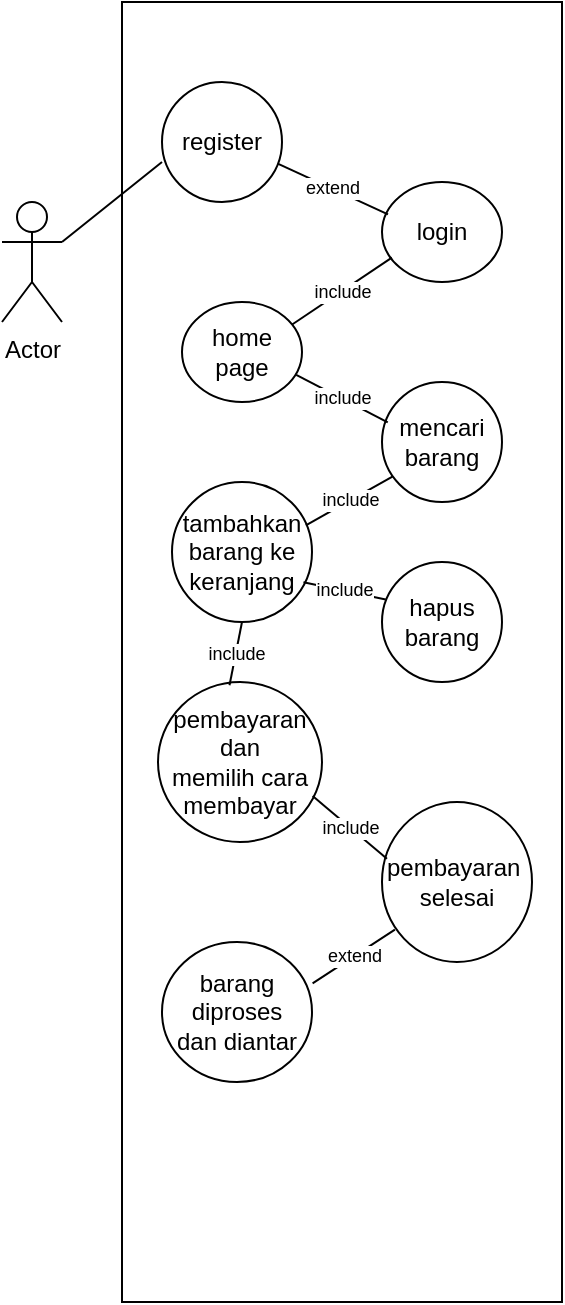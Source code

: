 <mxfile version="24.7.7">
  <diagram name="Page-1" id="LaOTVYIouEwNhB-Vdn-D">
    <mxGraphModel dx="637" dy="343" grid="1" gridSize="10" guides="1" tooltips="1" connect="1" arrows="1" fold="1" page="1" pageScale="1" pageWidth="850" pageHeight="1100" math="0" shadow="0">
      <root>
        <mxCell id="0" />
        <mxCell id="1" parent="0" />
        <mxCell id="KcF6cn3DwsQhl4pS27pQ-1" value="Actor" style="shape=umlActor;verticalLabelPosition=bottom;verticalAlign=top;html=1;outlineConnect=0;" vertex="1" parent="1">
          <mxGeometry x="310" y="120" width="30" height="60" as="geometry" />
        </mxCell>
        <mxCell id="KcF6cn3DwsQhl4pS27pQ-2" value="" style="rounded=0;whiteSpace=wrap;html=1;" vertex="1" parent="1">
          <mxGeometry x="370" y="20" width="220" height="650" as="geometry" />
        </mxCell>
        <mxCell id="KcF6cn3DwsQhl4pS27pQ-4" value="register" style="ellipse;whiteSpace=wrap;html=1;" vertex="1" parent="1">
          <mxGeometry x="390" y="60" width="60" height="60" as="geometry" />
        </mxCell>
        <mxCell id="KcF6cn3DwsQhl4pS27pQ-5" value="" style="endArrow=none;html=1;rounded=0;exitX=1;exitY=0.333;exitDx=0;exitDy=0;exitPerimeter=0;entryX=0;entryY=0.667;entryDx=0;entryDy=0;entryPerimeter=0;" edge="1" parent="1" source="KcF6cn3DwsQhl4pS27pQ-1" target="KcF6cn3DwsQhl4pS27pQ-4">
          <mxGeometry width="50" height="50" relative="1" as="geometry">
            <mxPoint x="400" y="180" as="sourcePoint" />
            <mxPoint x="450" y="130" as="targetPoint" />
          </mxGeometry>
        </mxCell>
        <mxCell id="KcF6cn3DwsQhl4pS27pQ-6" value="login" style="ellipse;whiteSpace=wrap;html=1;" vertex="1" parent="1">
          <mxGeometry x="500" y="110" width="60" height="50" as="geometry" />
        </mxCell>
        <mxCell id="KcF6cn3DwsQhl4pS27pQ-16" value="home page" style="ellipse;whiteSpace=wrap;html=1;" vertex="1" parent="1">
          <mxGeometry x="400" y="170" width="60" height="50" as="geometry" />
        </mxCell>
        <mxCell id="KcF6cn3DwsQhl4pS27pQ-17" value="include" style="endArrow=none;html=1;rounded=0;entryX=0.082;entryY=0.757;entryDx=0;entryDy=0;entryPerimeter=0;exitX=0.918;exitY=0.225;exitDx=0;exitDy=0;exitPerimeter=0;fontSize=9;" edge="1" parent="1" source="KcF6cn3DwsQhl4pS27pQ-16" target="KcF6cn3DwsQhl4pS27pQ-6">
          <mxGeometry width="50" height="50" relative="1" as="geometry">
            <mxPoint x="430" y="240" as="sourcePoint" />
            <mxPoint x="480" y="190" as="targetPoint" />
          </mxGeometry>
        </mxCell>
        <mxCell id="KcF6cn3DwsQhl4pS27pQ-20" value="mencari barang" style="ellipse;whiteSpace=wrap;html=1;" vertex="1" parent="1">
          <mxGeometry x="500" y="210" width="60" height="60" as="geometry" />
        </mxCell>
        <mxCell id="KcF6cn3DwsQhl4pS27pQ-21" value="include" style="endArrow=none;html=1;rounded=0;entryX=0.048;entryY=0.337;entryDx=0;entryDy=0;entryPerimeter=0;exitX=0.952;exitY=0.728;exitDx=0;exitDy=0;exitPerimeter=0;fontSize=9;" edge="1" parent="1" source="KcF6cn3DwsQhl4pS27pQ-16" target="KcF6cn3DwsQhl4pS27pQ-20">
          <mxGeometry width="50" height="50" relative="1" as="geometry">
            <mxPoint x="430" y="240" as="sourcePoint" />
            <mxPoint x="480" y="190" as="targetPoint" />
          </mxGeometry>
        </mxCell>
        <mxCell id="KcF6cn3DwsQhl4pS27pQ-23" value="tambahkan barang ke keranjang" style="ellipse;whiteSpace=wrap;html=1;" vertex="1" parent="1">
          <mxGeometry x="395" y="260" width="70" height="70" as="geometry" />
        </mxCell>
        <mxCell id="KcF6cn3DwsQhl4pS27pQ-24" value="include" style="endArrow=none;html=1;rounded=0;entryX=0.087;entryY=0.789;entryDx=0;entryDy=0;entryPerimeter=0;exitX=0.956;exitY=0.309;exitDx=0;exitDy=0;exitPerimeter=0;fontSize=9;" edge="1" parent="1" source="KcF6cn3DwsQhl4pS27pQ-23" target="KcF6cn3DwsQhl4pS27pQ-20">
          <mxGeometry width="50" height="50" relative="1" as="geometry">
            <mxPoint x="430" y="280" as="sourcePoint" />
            <mxPoint x="480" y="230" as="targetPoint" />
          </mxGeometry>
        </mxCell>
        <mxCell id="KcF6cn3DwsQhl4pS27pQ-26" value="hapus barang" style="ellipse;whiteSpace=wrap;html=1;" vertex="1" parent="1">
          <mxGeometry x="500" y="300" width="60" height="60" as="geometry" />
        </mxCell>
        <mxCell id="KcF6cn3DwsQhl4pS27pQ-27" value="include" style="endArrow=none;html=1;rounded=0;entryX=0.031;entryY=0.312;entryDx=0;entryDy=0;entryPerimeter=0;exitX=0.939;exitY=0.716;exitDx=0;exitDy=0;exitPerimeter=0;fontSize=9;" edge="1" parent="1" source="KcF6cn3DwsQhl4pS27pQ-23" target="KcF6cn3DwsQhl4pS27pQ-26">
          <mxGeometry width="50" height="50" relative="1" as="geometry">
            <mxPoint x="420" y="320" as="sourcePoint" />
            <mxPoint x="470" y="270" as="targetPoint" />
          </mxGeometry>
        </mxCell>
        <mxCell id="KcF6cn3DwsQhl4pS27pQ-29" value="pembayaran dan&lt;div&gt;memilih cara membayar&lt;/div&gt;" style="ellipse;whiteSpace=wrap;html=1;" vertex="1" parent="1">
          <mxGeometry x="388" y="360" width="82" height="80" as="geometry" />
        </mxCell>
        <mxCell id="KcF6cn3DwsQhl4pS27pQ-30" value="include" style="endArrow=none;html=1;rounded=0;entryX=0.5;entryY=1;entryDx=0;entryDy=0;exitX=0.436;exitY=0.02;exitDx=0;exitDy=0;exitPerimeter=0;fontSize=9;" edge="1" parent="1" source="KcF6cn3DwsQhl4pS27pQ-29" target="KcF6cn3DwsQhl4pS27pQ-23">
          <mxGeometry width="50" height="50" relative="1" as="geometry">
            <mxPoint x="430" y="360" as="sourcePoint" />
            <mxPoint x="470" y="300" as="targetPoint" />
          </mxGeometry>
        </mxCell>
        <mxCell id="KcF6cn3DwsQhl4pS27pQ-33" value="pembayaran&amp;nbsp;&lt;div&gt;selesai&lt;/div&gt;" style="ellipse;whiteSpace=wrap;html=1;" vertex="1" parent="1">
          <mxGeometry x="500" y="420" width="75" height="80" as="geometry" />
        </mxCell>
        <mxCell id="KcF6cn3DwsQhl4pS27pQ-34" value="include" style="endArrow=none;html=1;rounded=0;entryX=0.033;entryY=0.355;entryDx=0;entryDy=0;entryPerimeter=0;exitX=0.943;exitY=0.713;exitDx=0;exitDy=0;exitPerimeter=0;fontSize=9;" edge="1" parent="1" source="KcF6cn3DwsQhl4pS27pQ-29" target="KcF6cn3DwsQhl4pS27pQ-33">
          <mxGeometry width="50" height="50" relative="1" as="geometry">
            <mxPoint x="420" y="400" as="sourcePoint" />
            <mxPoint x="470" y="350" as="targetPoint" />
          </mxGeometry>
        </mxCell>
        <mxCell id="KcF6cn3DwsQhl4pS27pQ-35" value="extend" style="endArrow=none;html=1;rounded=0;entryX=0.05;entryY=0.323;entryDx=0;entryDy=0;entryPerimeter=0;exitX=0.969;exitY=0.683;exitDx=0;exitDy=0;exitPerimeter=0;fontSize=9;" edge="1" parent="1" source="KcF6cn3DwsQhl4pS27pQ-4" target="KcF6cn3DwsQhl4pS27pQ-6">
          <mxGeometry width="50" height="50" relative="1" as="geometry">
            <mxPoint x="420" y="180" as="sourcePoint" />
            <mxPoint x="470" y="130" as="targetPoint" />
          </mxGeometry>
        </mxCell>
        <mxCell id="KcF6cn3DwsQhl4pS27pQ-36" value="barang diproses&lt;div&gt;dan diantar&lt;/div&gt;" style="ellipse;whiteSpace=wrap;html=1;" vertex="1" parent="1">
          <mxGeometry x="390" y="490" width="75" height="70" as="geometry" />
        </mxCell>
        <mxCell id="KcF6cn3DwsQhl4pS27pQ-37" value="extend" style="endArrow=none;html=1;rounded=0;entryX=0.086;entryY=0.798;entryDx=0;entryDy=0;entryPerimeter=0;exitX=1.004;exitY=0.296;exitDx=0;exitDy=0;exitPerimeter=0;fontSize=9;" edge="1" parent="1" source="KcF6cn3DwsQhl4pS27pQ-36" target="KcF6cn3DwsQhl4pS27pQ-33">
          <mxGeometry width="50" height="50" relative="1" as="geometry">
            <mxPoint x="420" y="520" as="sourcePoint" />
            <mxPoint x="470" y="470" as="targetPoint" />
          </mxGeometry>
        </mxCell>
      </root>
    </mxGraphModel>
  </diagram>
</mxfile>
